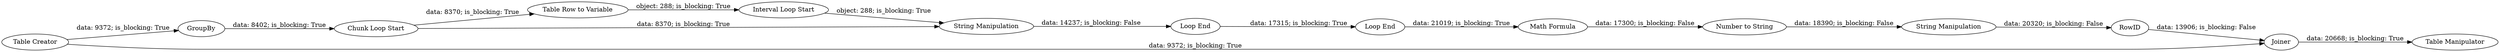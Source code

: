 digraph {
	"883964216803342398_4" [label="Table Row to Variable"]
	"883964216803342398_15" [label="Table Manipulator"]
	"883964216803342398_14" [label=RowID]
	"883964216803342398_5" [label="Chunk Loop Start"]
	"883964216803342398_7" [label="String Manipulation"]
	"883964216803342398_8" [label="Loop End"]
	"883964216803342398_2" [label=GroupBy]
	"883964216803342398_1" [label="Table Creator"]
	"883964216803342398_11" [label="Number to String"]
	"883964216803342398_12" [label="String Manipulation"]
	"883964216803342398_13" [label=Joiner]
	"883964216803342398_10" [label="Math Formula"]
	"883964216803342398_9" [label="Loop End"]
	"883964216803342398_6" [label="Interval Loop Start"]
	"883964216803342398_8" -> "883964216803342398_9" [label="data: 17315; is_blocking: True"]
	"883964216803342398_5" -> "883964216803342398_4" [label="data: 8370; is_blocking: True"]
	"883964216803342398_14" -> "883964216803342398_13" [label="data: 13906; is_blocking: False"]
	"883964216803342398_2" -> "883964216803342398_5" [label="data: 8402; is_blocking: True"]
	"883964216803342398_12" -> "883964216803342398_14" [label="data: 20320; is_blocking: False"]
	"883964216803342398_5" -> "883964216803342398_7" [label="data: 8370; is_blocking: True"]
	"883964216803342398_6" -> "883964216803342398_7" [label="object: 288; is_blocking: True"]
	"883964216803342398_1" -> "883964216803342398_2" [label="data: 9372; is_blocking: True"]
	"883964216803342398_11" -> "883964216803342398_12" [label="data: 18390; is_blocking: False"]
	"883964216803342398_10" -> "883964216803342398_11" [label="data: 17300; is_blocking: False"]
	"883964216803342398_13" -> "883964216803342398_15" [label="data: 20668; is_blocking: True"]
	"883964216803342398_4" -> "883964216803342398_6" [label="object: 288; is_blocking: True"]
	"883964216803342398_9" -> "883964216803342398_10" [label="data: 21019; is_blocking: True"]
	"883964216803342398_7" -> "883964216803342398_8" [label="data: 14237; is_blocking: False"]
	"883964216803342398_1" -> "883964216803342398_13" [label="data: 9372; is_blocking: True"]
	rankdir=LR
}

